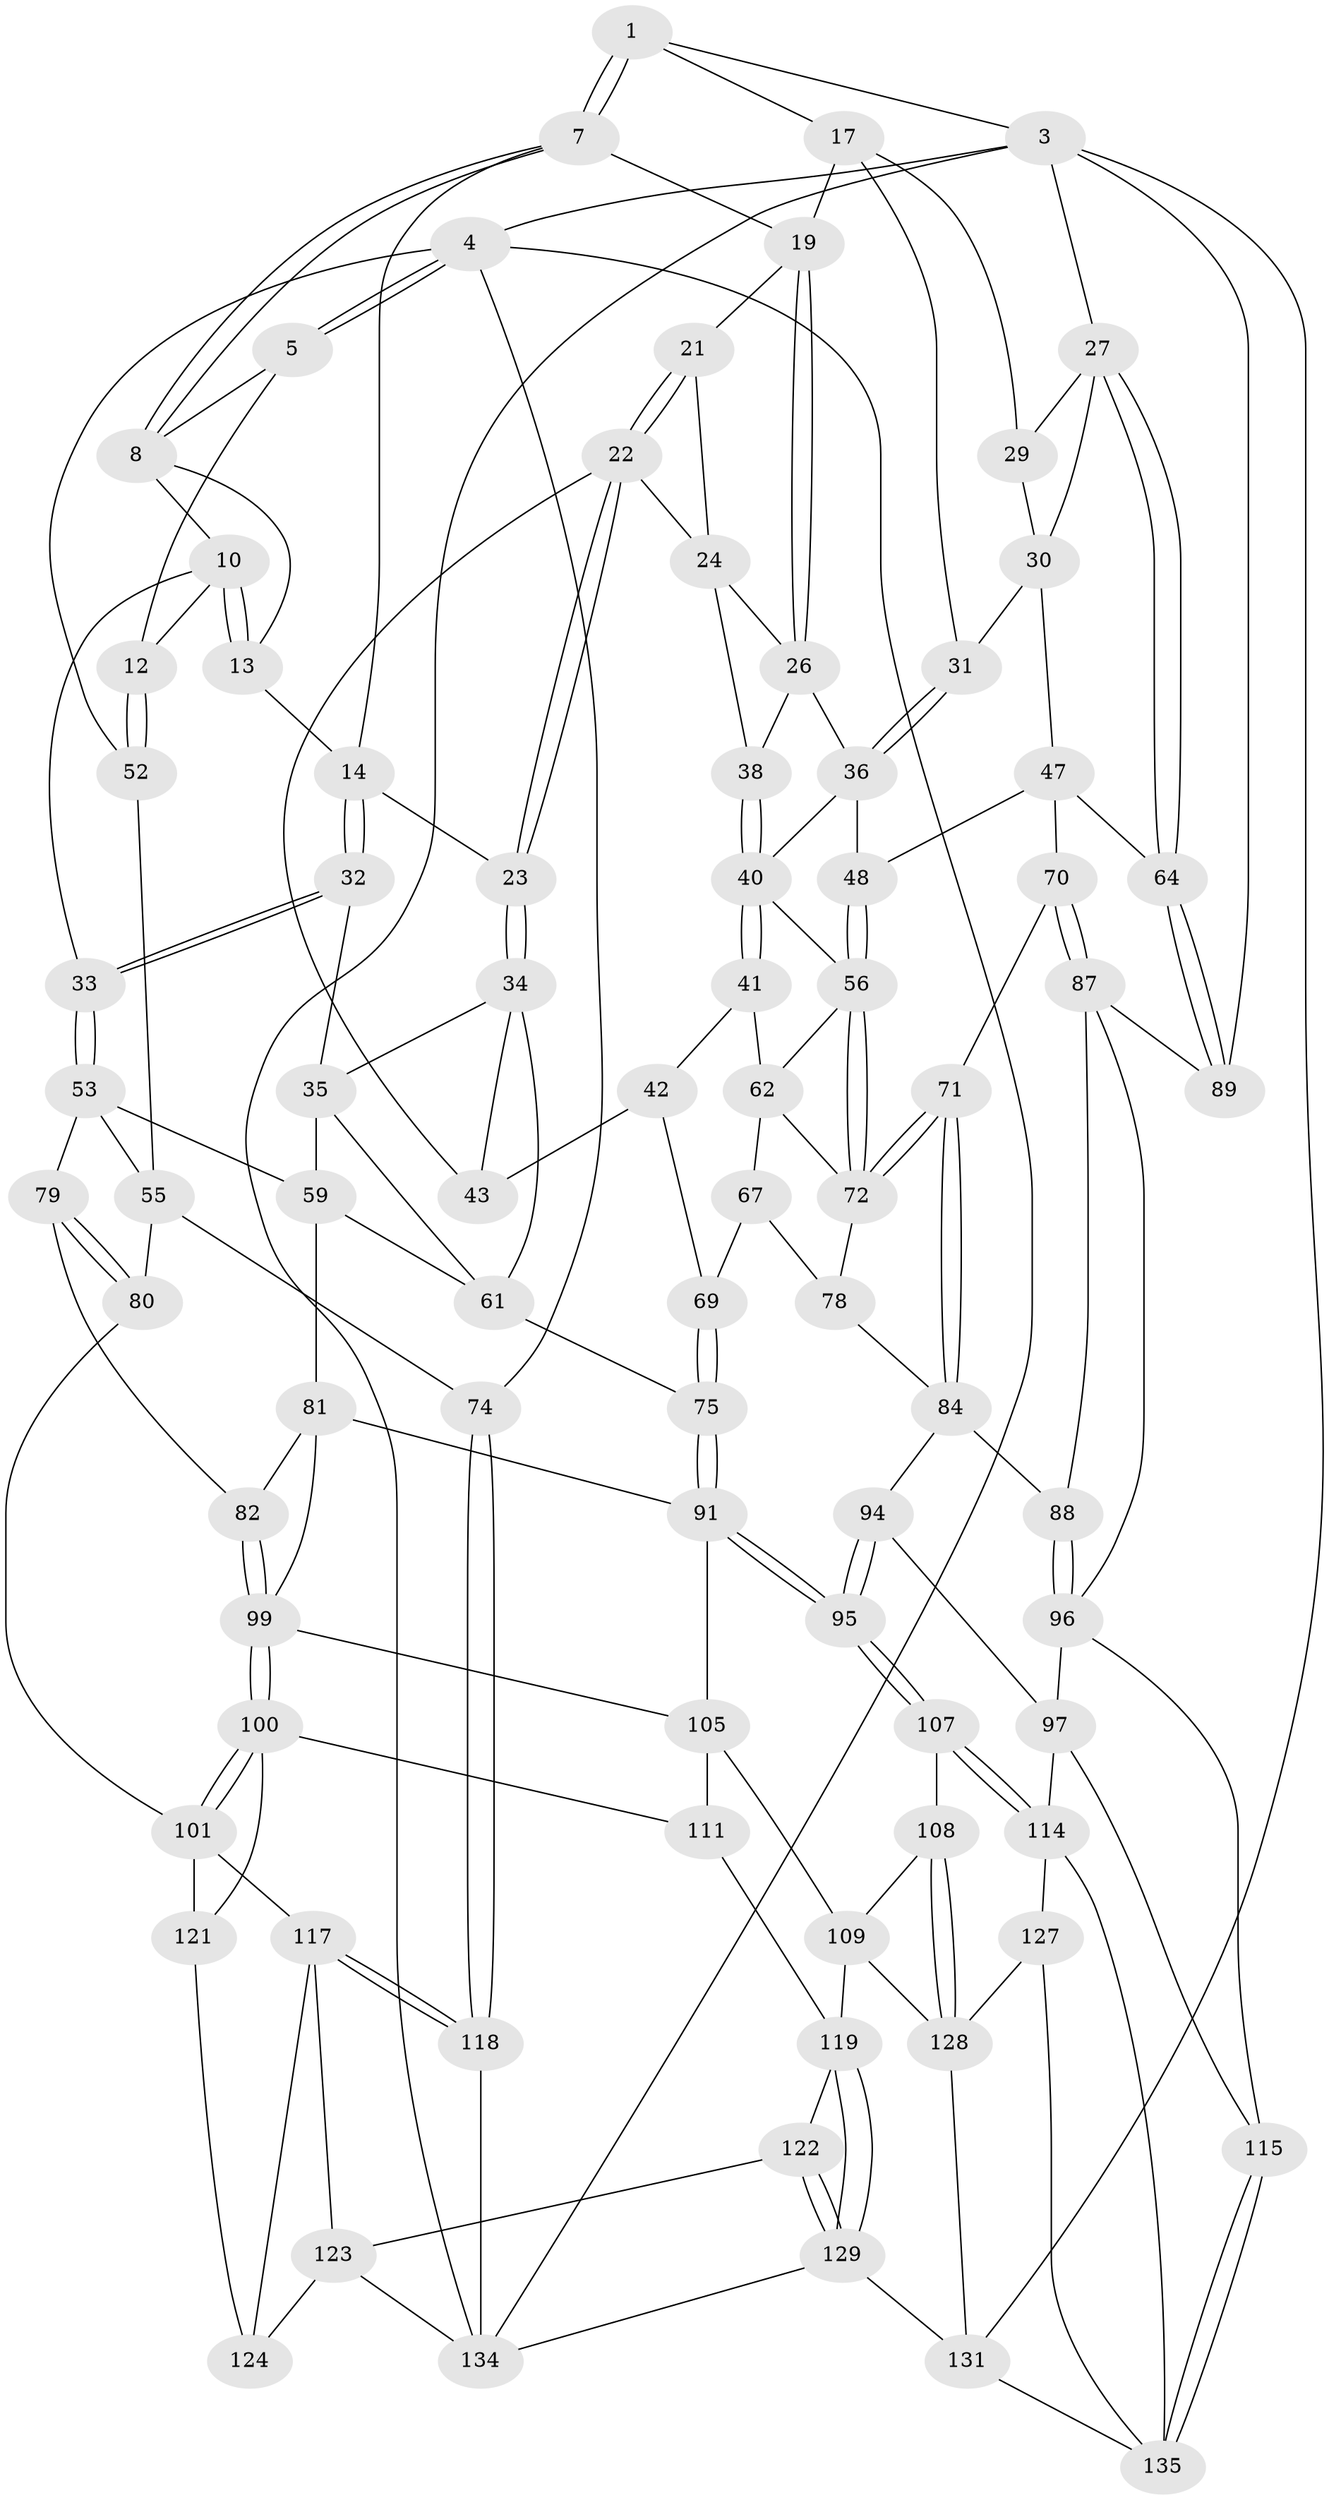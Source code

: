 // original degree distribution, {3: 0.021739130434782608, 4: 0.2318840579710145, 5: 0.5144927536231884, 6: 0.2318840579710145}
// Generated by graph-tools (version 1.1) at 2025/11/02/27/25 16:11:57]
// undirected, 85 vertices, 191 edges
graph export_dot {
graph [start="1"]
  node [color=gray90,style=filled];
  1 [pos="+0.43441622029283783+0",super="+2"];
  3 [pos="+1+0",super="+103"];
  4 [pos="+0+0",super="+51"];
  5 [pos="+0.061348666055397044+0",super="+6"];
  7 [pos="+0.4363577815797064+0.08055510446009354",super="+16"];
  8 [pos="+0.23079119662124944+0.02686429780726979",super="+9"];
  10 [pos="+0.17971586526325+0.1477464593015546",super="+11"];
  12 [pos="+0.0541920759156153+0.21581670885536425"];
  13 [pos="+0.323032621657687+0.13526346194300423"];
  14 [pos="+0.38747098637636324+0.16729869244358425",super="+15"];
  17 [pos="+0.8036269466235264+0",super="+18"];
  19 [pos="+0.7152353680283806+0.06722301684424759",super="+20"];
  21 [pos="+0.5227589654388578+0.1853977416208316"];
  22 [pos="+0.5164357318581431+0.26886253587440906",super="+39"];
  23 [pos="+0.5101575400325408+0.2740525970512243"];
  24 [pos="+0.6227880391034836+0.231946854747239",super="+25"];
  26 [pos="+0.7034821125360095+0.10225354611882223",super="+37"];
  27 [pos="+1+0.34302498388627983",super="+28"];
  29 [pos="+0.830423672834089+0.015789415134780566"];
  30 [pos="+0.8923750358345858+0.2491990294461652",super="+44"];
  31 [pos="+0.8175742249949622+0.28309022902790115"];
  32 [pos="+0.3246706238534964+0.2861882447406355"];
  33 [pos="+0.2703742495301588+0.309730522902201"];
  34 [pos="+0.4801398238631893+0.32930643116347313",super="+45"];
  35 [pos="+0.44616192132438903+0.323547645561704",super="+58"];
  36 [pos="+0.795700195869305+0.32428906947019603",super="+49"];
  38 [pos="+0.6814270313960068+0.2625714367365542"];
  40 [pos="+0.6870194606230148+0.36300394386822116",super="+50"];
  41 [pos="+0.6617993588999285+0.38094751695198315"];
  42 [pos="+0.6421348484175456+0.3836417166601189",super="+66"];
  43 [pos="+0.6123771367366018+0.2700693694387144",super="+46"];
  47 [pos="+0.8547197709821102+0.3842137366374224",super="+65"];
  48 [pos="+0.8524930693605759+0.384042319938074"];
  52 [pos="+0+0.2514162608843153"];
  53 [pos="+0.26797944211724245+0.32805098038585623",super="+54"];
  55 [pos="+0.07034850901734813+0.4073615386101793",super="+73"];
  56 [pos="+0.8076142573475997+0.43871685329170307",super="+57"];
  59 [pos="+0.3626577650574243+0.4657457809334759",super="+60"];
  61 [pos="+0.51593328593146+0.41137723376235025",super="+76"];
  62 [pos="+0.7344328811679507+0.4589335041613712",super="+63"];
  64 [pos="+1+0.356295566608293"];
  67 [pos="+0.6773797878791512+0.4666557411853944",super="+68"];
  69 [pos="+0.6349881665891579+0.5180471542710184"];
  70 [pos="+0.9002813623347745+0.4875404032671234"];
  71 [pos="+0.808886422499594+0.48015322466429544"];
  72 [pos="+0.7991298903158447+0.46547733048518225",super="+77"];
  74 [pos="+0+0.717756894755945"];
  75 [pos="+0.5136730138388741+0.5586863522163491"];
  78 [pos="+0.741334794705789+0.47943142575359887",super="+86"];
  79 [pos="+0.14997347051922919+0.4852607385077984"];
  80 [pos="+0+0.5907608956738284",super="+98"];
  81 [pos="+0.32248051154353474+0.4847011902470298",super="+93"];
  82 [pos="+0.24836148378266393+0.5684897506900192",super="+83"];
  84 [pos="+0.8140456618799671+0.5380825661007498",super="+85"];
  87 [pos="+0.9285651401042241+0.5550981152881882",super="+90"];
  88 [pos="+0.8530187570386438+0.5624772646882774"];
  89 [pos="+1+0.6509784570281194"];
  91 [pos="+0.503468698801293+0.5944428692989115",super="+92"];
  94 [pos="+0.7103176248092864+0.5971238061369256"];
  95 [pos="+0.5912721366219706+0.6948211438019875"];
  96 [pos="+0.8083137324192292+0.6401784417580931",super="+102"];
  97 [pos="+0.7628254802114223+0.6452031302742034",super="+113"];
  99 [pos="+0.2645392722910824+0.6190144556097464",super="+104"];
  100 [pos="+0.2437334590781864+0.6723429654288307",super="+112"];
  101 [pos="+0.07920296519935278+0.717669131552749",super="+116"];
  105 [pos="+0.42934525159637527+0.7633130897911098",super="+106"];
  107 [pos="+0.5948589993248601+0.7385433778625722"];
  108 [pos="+0.5408834681022209+0.7820740254873062"];
  109 [pos="+0.5186832962426459+0.7911349736886828",super="+110"];
  111 [pos="+0.31473814136395617+0.7371092228804239"];
  114 [pos="+0.6846608251768737+0.793855700402393",super="+126"];
  115 [pos="+0.9164346463388328+0.783027808300819"];
  117 [pos="+0+0.7714098333946886",super="+125"];
  118 [pos="+0+0.7688888324483378"];
  119 [pos="+0.42564294705079675+0.7928193007002762",super="+120"];
  121 [pos="+0.25354300978544164+0.7560806687716741"];
  122 [pos="+0.28778861635042646+0.8405184377576876"];
  123 [pos="+0.27775117095575874+0.835676740887475",super="+133"];
  124 [pos="+0.24943815221286006+0.8110015734897538"];
  127 [pos="+0.7006530202418463+0.8805023498173661"];
  128 [pos="+0.5948868824888129+0.9234321310519509",super="+130"];
  129 [pos="+0.36437624713446437+0.9880602189732078",super="+132"];
  131 [pos="+0.4181252087748014+1",super="+136"];
  134 [pos="+0.33663510798398943+1",super="+138"];
  135 [pos="+0.9130609485329019+0.7883347125269903",super="+137"];
  1 -- 7;
  1 -- 7;
  1 -- 3;
  1 -- 17;
  3 -- 4;
  3 -- 27;
  3 -- 89;
  3 -- 134;
  3 -- 131;
  4 -- 5;
  4 -- 5;
  4 -- 134;
  4 -- 74;
  4 -- 52;
  5 -- 12;
  5 -- 8;
  7 -- 8;
  7 -- 8;
  7 -- 14;
  7 -- 19;
  8 -- 13;
  8 -- 10;
  10 -- 13;
  10 -- 13;
  10 -- 33;
  10 -- 12;
  12 -- 52;
  12 -- 52;
  13 -- 14;
  14 -- 32;
  14 -- 32;
  14 -- 23;
  17 -- 29;
  17 -- 19;
  17 -- 31;
  19 -- 26;
  19 -- 26;
  19 -- 21;
  21 -- 22;
  21 -- 22;
  21 -- 24;
  22 -- 23;
  22 -- 23;
  22 -- 24;
  22 -- 43;
  23 -- 34;
  23 -- 34;
  24 -- 26;
  24 -- 38;
  26 -- 36;
  26 -- 38;
  27 -- 64;
  27 -- 64;
  27 -- 29;
  27 -- 30;
  29 -- 30;
  30 -- 31;
  30 -- 47;
  31 -- 36;
  31 -- 36;
  32 -- 33;
  32 -- 33;
  32 -- 35;
  33 -- 53;
  33 -- 53;
  34 -- 35;
  34 -- 61;
  34 -- 43;
  35 -- 59;
  35 -- 61;
  36 -- 48;
  36 -- 40;
  38 -- 40;
  38 -- 40;
  40 -- 41;
  40 -- 41;
  40 -- 56;
  41 -- 42;
  41 -- 62;
  42 -- 43 [weight=2];
  42 -- 69;
  47 -- 48;
  47 -- 64;
  47 -- 70;
  48 -- 56;
  48 -- 56;
  52 -- 55;
  53 -- 59;
  53 -- 55;
  53 -- 79;
  55 -- 80;
  55 -- 74;
  56 -- 72;
  56 -- 72;
  56 -- 62;
  59 -- 81;
  59 -- 61;
  61 -- 75;
  62 -- 72;
  62 -- 67;
  64 -- 89;
  64 -- 89;
  67 -- 78 [weight=2];
  67 -- 69;
  69 -- 75;
  69 -- 75;
  70 -- 71;
  70 -- 87;
  70 -- 87;
  71 -- 72;
  71 -- 72;
  71 -- 84;
  71 -- 84;
  72 -- 78;
  74 -- 118;
  74 -- 118;
  75 -- 91;
  75 -- 91;
  78 -- 84;
  79 -- 80;
  79 -- 80;
  79 -- 82;
  80 -- 101;
  81 -- 82;
  81 -- 99;
  81 -- 91;
  82 -- 99;
  82 -- 99;
  84 -- 88;
  84 -- 94;
  87 -- 88;
  87 -- 89;
  87 -- 96;
  88 -- 96;
  88 -- 96;
  91 -- 95;
  91 -- 95;
  91 -- 105;
  94 -- 95;
  94 -- 95;
  94 -- 97;
  95 -- 107;
  95 -- 107;
  96 -- 97;
  96 -- 115;
  97 -- 114;
  97 -- 115;
  99 -- 100;
  99 -- 100;
  99 -- 105;
  100 -- 101;
  100 -- 101;
  100 -- 121;
  100 -- 111;
  101 -- 121;
  101 -- 117;
  105 -- 111;
  105 -- 109;
  107 -- 108;
  107 -- 114;
  107 -- 114;
  108 -- 109;
  108 -- 128;
  108 -- 128;
  109 -- 128;
  109 -- 119;
  111 -- 119;
  114 -- 127;
  114 -- 135;
  115 -- 135;
  115 -- 135;
  117 -- 118;
  117 -- 118;
  117 -- 124;
  117 -- 123;
  118 -- 134;
  119 -- 129;
  119 -- 129;
  119 -- 122;
  121 -- 124;
  122 -- 123;
  122 -- 129;
  122 -- 129;
  123 -- 124;
  123 -- 134;
  127 -- 128;
  127 -- 135;
  128 -- 131;
  129 -- 131;
  129 -- 134;
  131 -- 135;
}
